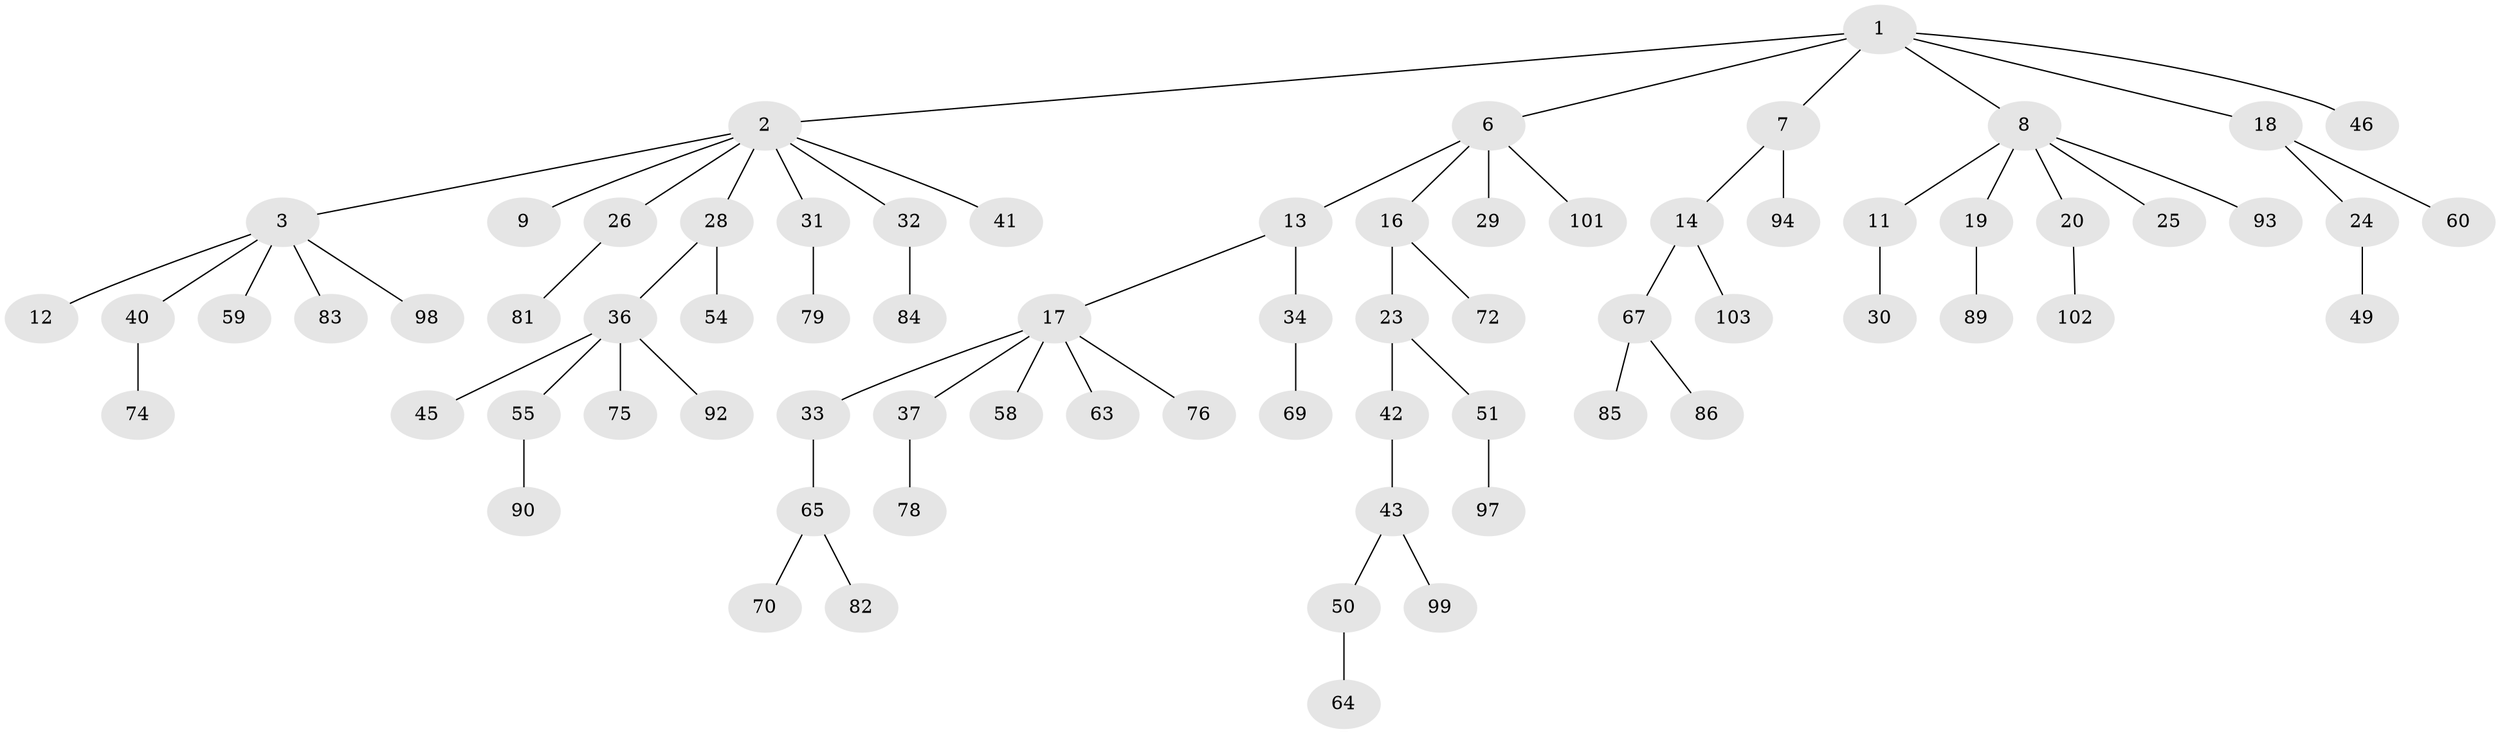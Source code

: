 // Generated by graph-tools (version 1.1) at 2025/24/03/03/25 07:24:06]
// undirected, 72 vertices, 71 edges
graph export_dot {
graph [start="1"]
  node [color=gray90,style=filled];
  1 [super="+4"];
  2 [super="+5"];
  3 [super="+35"];
  6 [super="+61"];
  7;
  8 [super="+10"];
  9;
  11 [super="+57"];
  12 [super="+48"];
  13 [super="+15"];
  14 [super="+96"];
  16 [super="+52"];
  17 [super="+22"];
  18 [super="+21"];
  19 [super="+87"];
  20 [super="+39"];
  23;
  24 [super="+27"];
  25 [super="+38"];
  26;
  28;
  29;
  30 [super="+66"];
  31 [super="+53"];
  32;
  33;
  34 [super="+47"];
  36 [super="+77"];
  37 [super="+56"];
  40;
  41;
  42 [super="+91"];
  43 [super="+44"];
  45 [super="+100"];
  46;
  49;
  50;
  51 [super="+68"];
  54;
  55 [super="+62"];
  58;
  59;
  60;
  63 [super="+73"];
  64;
  65;
  67 [super="+71"];
  69;
  70;
  72 [super="+80"];
  74;
  75;
  76;
  78 [super="+95"];
  79 [super="+88"];
  81;
  82;
  83;
  84;
  85;
  86;
  89;
  90;
  92;
  93;
  94;
  97;
  98;
  99;
  101;
  102;
  103;
  1 -- 2;
  1 -- 7;
  1 -- 18;
  1 -- 6;
  1 -- 8;
  1 -- 46;
  2 -- 3;
  2 -- 26;
  2 -- 31;
  2 -- 41;
  2 -- 32;
  2 -- 9;
  2 -- 28;
  3 -- 12;
  3 -- 83;
  3 -- 40;
  3 -- 59;
  3 -- 98;
  6 -- 13;
  6 -- 16;
  6 -- 29;
  6 -- 101;
  7 -- 14;
  7 -- 94;
  8 -- 20;
  8 -- 25;
  8 -- 11;
  8 -- 19;
  8 -- 93;
  11 -- 30;
  13 -- 34;
  13 -- 17;
  14 -- 67;
  14 -- 103;
  16 -- 23;
  16 -- 72;
  17 -- 33;
  17 -- 63;
  17 -- 58;
  17 -- 76;
  17 -- 37;
  18 -- 60;
  18 -- 24;
  19 -- 89;
  20 -- 102;
  23 -- 42;
  23 -- 51;
  24 -- 49;
  26 -- 81;
  28 -- 36;
  28 -- 54;
  31 -- 79;
  32 -- 84;
  33 -- 65;
  34 -- 69;
  36 -- 45;
  36 -- 55;
  36 -- 75;
  36 -- 92;
  37 -- 78;
  40 -- 74;
  42 -- 43;
  43 -- 99;
  43 -- 50;
  50 -- 64;
  51 -- 97;
  55 -- 90;
  65 -- 70;
  65 -- 82;
  67 -- 85;
  67 -- 86;
}
